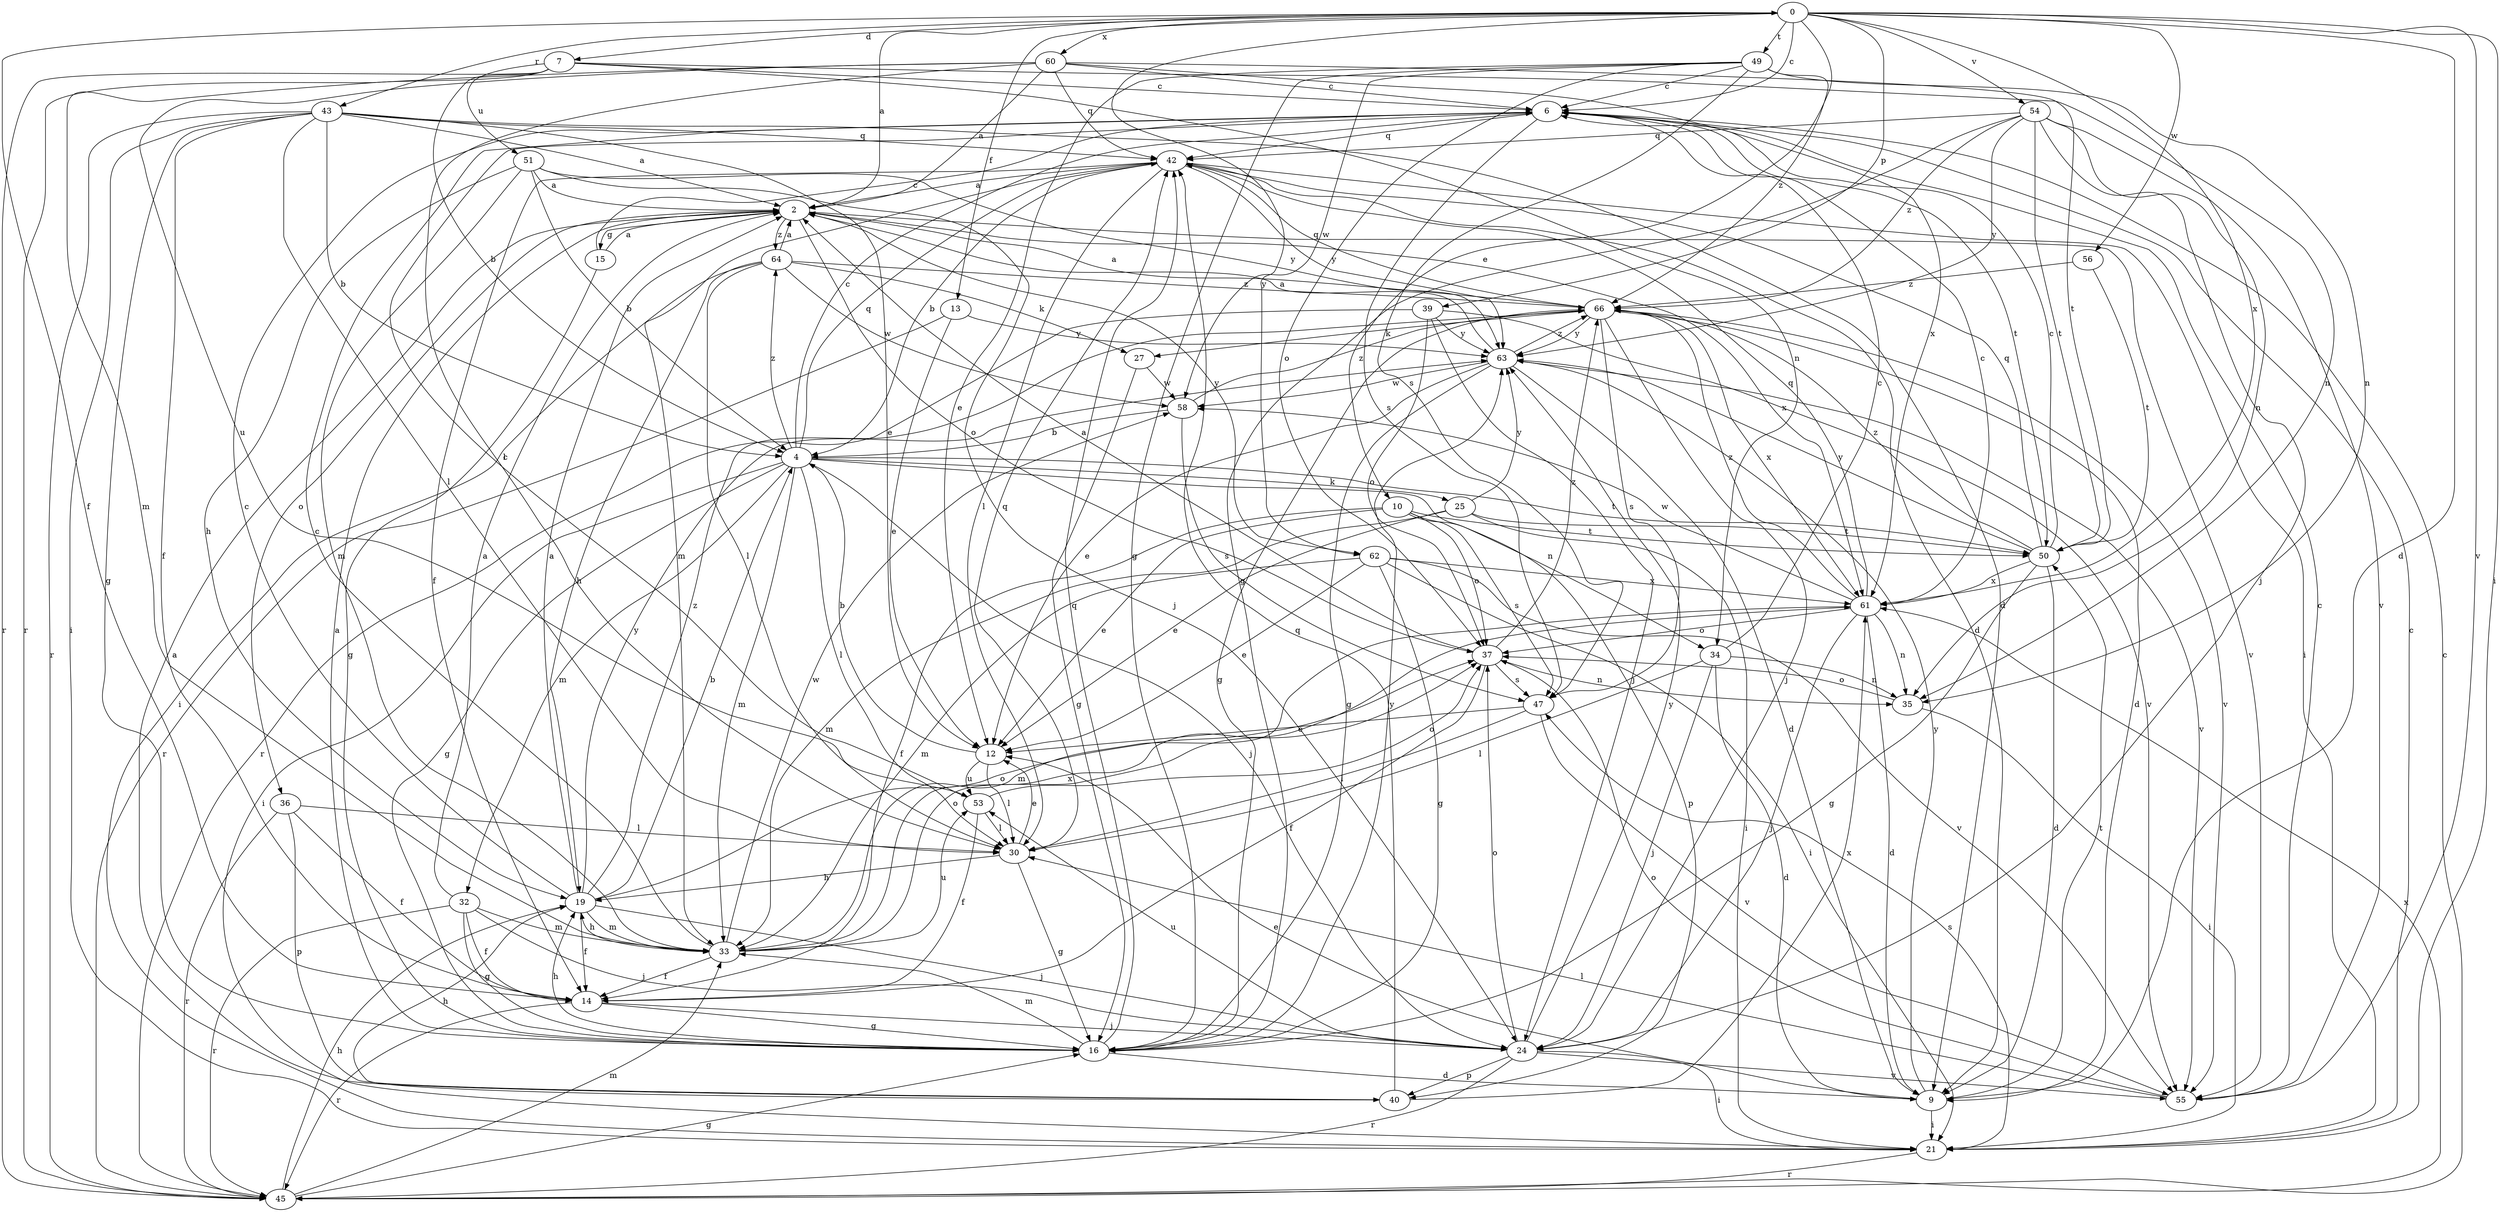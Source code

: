 strict digraph  {
0;
2;
4;
6;
7;
9;
10;
12;
13;
14;
15;
16;
19;
21;
24;
25;
27;
30;
32;
33;
34;
35;
36;
37;
39;
40;
42;
43;
45;
47;
49;
50;
51;
53;
54;
55;
56;
58;
60;
61;
62;
63;
64;
66;
0 -> 6  [label=c];
0 -> 7  [label=d];
0 -> 9  [label=d];
0 -> 10  [label=e];
0 -> 13  [label=f];
0 -> 14  [label=f];
0 -> 21  [label=i];
0 -> 39  [label=p];
0 -> 43  [label=r];
0 -> 49  [label=t];
0 -> 54  [label=v];
0 -> 55  [label=v];
0 -> 56  [label=w];
0 -> 60  [label=x];
0 -> 61  [label=x];
0 -> 62  [label=y];
2 -> 0  [label=a];
2 -> 15  [label=g];
2 -> 36  [label=o];
2 -> 37  [label=o];
2 -> 55  [label=v];
2 -> 61  [label=x];
2 -> 62  [label=y];
2 -> 64  [label=z];
4 -> 6  [label=c];
4 -> 16  [label=g];
4 -> 21  [label=i];
4 -> 24  [label=j];
4 -> 25  [label=k];
4 -> 30  [label=l];
4 -> 32  [label=m];
4 -> 33  [label=m];
4 -> 34  [label=n];
4 -> 42  [label=q];
4 -> 50  [label=t];
4 -> 64  [label=z];
6 -> 42  [label=q];
6 -> 47  [label=s];
6 -> 50  [label=t];
7 -> 4  [label=b];
7 -> 6  [label=c];
7 -> 33  [label=m];
7 -> 34  [label=n];
7 -> 35  [label=n];
7 -> 45  [label=r];
7 -> 51  [label=u];
9 -> 12  [label=e];
9 -> 21  [label=i];
9 -> 50  [label=t];
9 -> 63  [label=y];
10 -> 12  [label=e];
10 -> 14  [label=f];
10 -> 37  [label=o];
10 -> 40  [label=p];
10 -> 47  [label=s];
10 -> 50  [label=t];
12 -> 4  [label=b];
12 -> 30  [label=l];
12 -> 53  [label=u];
13 -> 12  [label=e];
13 -> 45  [label=r];
13 -> 63  [label=y];
14 -> 16  [label=g];
14 -> 24  [label=j];
14 -> 45  [label=r];
15 -> 2  [label=a];
15 -> 6  [label=c];
15 -> 16  [label=g];
16 -> 2  [label=a];
16 -> 9  [label=d];
16 -> 19  [label=h];
16 -> 33  [label=m];
16 -> 42  [label=q];
16 -> 63  [label=y];
19 -> 2  [label=a];
19 -> 4  [label=b];
19 -> 6  [label=c];
19 -> 14  [label=f];
19 -> 24  [label=j];
19 -> 33  [label=m];
19 -> 37  [label=o];
19 -> 63  [label=y];
19 -> 66  [label=z];
21 -> 6  [label=c];
21 -> 45  [label=r];
21 -> 47  [label=s];
24 -> 21  [label=i];
24 -> 37  [label=o];
24 -> 40  [label=p];
24 -> 45  [label=r];
24 -> 53  [label=u];
24 -> 55  [label=v];
24 -> 63  [label=y];
25 -> 12  [label=e];
25 -> 21  [label=i];
25 -> 33  [label=m];
25 -> 50  [label=t];
25 -> 63  [label=y];
27 -> 16  [label=g];
27 -> 58  [label=w];
30 -> 12  [label=e];
30 -> 16  [label=g];
30 -> 19  [label=h];
30 -> 42  [label=q];
32 -> 2  [label=a];
32 -> 14  [label=f];
32 -> 16  [label=g];
32 -> 24  [label=j];
32 -> 33  [label=m];
32 -> 45  [label=r];
33 -> 6  [label=c];
33 -> 14  [label=f];
33 -> 19  [label=h];
33 -> 37  [label=o];
33 -> 53  [label=u];
33 -> 58  [label=w];
33 -> 61  [label=x];
34 -> 6  [label=c];
34 -> 9  [label=d];
34 -> 24  [label=j];
34 -> 30  [label=l];
34 -> 35  [label=n];
35 -> 21  [label=i];
35 -> 37  [label=o];
36 -> 14  [label=f];
36 -> 30  [label=l];
36 -> 40  [label=p];
36 -> 45  [label=r];
37 -> 2  [label=a];
37 -> 14  [label=f];
37 -> 35  [label=n];
37 -> 47  [label=s];
37 -> 66  [label=z];
39 -> 24  [label=j];
39 -> 37  [label=o];
39 -> 45  [label=r];
39 -> 55  [label=v];
39 -> 63  [label=y];
40 -> 2  [label=a];
40 -> 19  [label=h];
40 -> 42  [label=q];
40 -> 61  [label=x];
42 -> 2  [label=a];
42 -> 4  [label=b];
42 -> 9  [label=d];
42 -> 14  [label=f];
42 -> 21  [label=i];
42 -> 30  [label=l];
42 -> 33  [label=m];
42 -> 63  [label=y];
43 -> 2  [label=a];
43 -> 4  [label=b];
43 -> 9  [label=d];
43 -> 12  [label=e];
43 -> 14  [label=f];
43 -> 16  [label=g];
43 -> 21  [label=i];
43 -> 30  [label=l];
43 -> 42  [label=q];
43 -> 45  [label=r];
45 -> 6  [label=c];
45 -> 16  [label=g];
45 -> 19  [label=h];
45 -> 33  [label=m];
45 -> 61  [label=x];
47 -> 12  [label=e];
47 -> 30  [label=l];
47 -> 55  [label=v];
49 -> 6  [label=c];
49 -> 12  [label=e];
49 -> 16  [label=g];
49 -> 35  [label=n];
49 -> 37  [label=o];
49 -> 47  [label=s];
49 -> 58  [label=w];
49 -> 66  [label=z];
50 -> 6  [label=c];
50 -> 9  [label=d];
50 -> 16  [label=g];
50 -> 42  [label=q];
50 -> 61  [label=x];
50 -> 63  [label=y];
50 -> 66  [label=z];
51 -> 2  [label=a];
51 -> 4  [label=b];
51 -> 19  [label=h];
51 -> 24  [label=j];
51 -> 33  [label=m];
51 -> 63  [label=y];
53 -> 6  [label=c];
53 -> 14  [label=f];
53 -> 30  [label=l];
53 -> 37  [label=o];
54 -> 16  [label=g];
54 -> 24  [label=j];
54 -> 35  [label=n];
54 -> 42  [label=q];
54 -> 50  [label=t];
54 -> 55  [label=v];
54 -> 63  [label=y];
54 -> 66  [label=z];
55 -> 6  [label=c];
55 -> 30  [label=l];
55 -> 37  [label=o];
56 -> 50  [label=t];
56 -> 66  [label=z];
58 -> 4  [label=b];
58 -> 47  [label=s];
58 -> 66  [label=z];
60 -> 2  [label=a];
60 -> 6  [label=c];
60 -> 30  [label=l];
60 -> 42  [label=q];
60 -> 45  [label=r];
60 -> 50  [label=t];
60 -> 53  [label=u];
60 -> 61  [label=x];
61 -> 6  [label=c];
61 -> 9  [label=d];
61 -> 24  [label=j];
61 -> 33  [label=m];
61 -> 35  [label=n];
61 -> 37  [label=o];
61 -> 42  [label=q];
61 -> 58  [label=w];
61 -> 66  [label=z];
62 -> 12  [label=e];
62 -> 16  [label=g];
62 -> 21  [label=i];
62 -> 33  [label=m];
62 -> 55  [label=v];
62 -> 61  [label=x];
63 -> 2  [label=a];
63 -> 9  [label=d];
63 -> 12  [label=e];
63 -> 16  [label=g];
63 -> 55  [label=v];
63 -> 58  [label=w];
63 -> 66  [label=z];
64 -> 2  [label=a];
64 -> 19  [label=h];
64 -> 21  [label=i];
64 -> 27  [label=k];
64 -> 30  [label=l];
64 -> 58  [label=w];
64 -> 66  [label=z];
66 -> 2  [label=a];
66 -> 9  [label=d];
66 -> 16  [label=g];
66 -> 24  [label=j];
66 -> 27  [label=k];
66 -> 42  [label=q];
66 -> 47  [label=s];
66 -> 55  [label=v];
66 -> 61  [label=x];
66 -> 63  [label=y];
}
